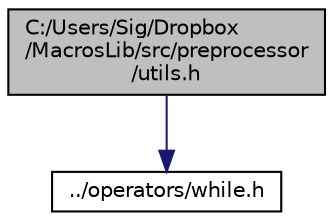 digraph "C:/Users/Sig/Dropbox/MacrosLib/src/preprocessor/utils.h"
{
 // LATEX_PDF_SIZE
  edge [fontname="Helvetica",fontsize="10",labelfontname="Helvetica",labelfontsize="10"];
  node [fontname="Helvetica",fontsize="10",shape=record];
  Node1 [label="C:/Users/Sig/Dropbox\l/MacrosLib/src/preprocessor\l/utils.h",height=0.2,width=0.4,color="black", fillcolor="grey75", style="filled", fontcolor="black",tooltip="Macroses for work with preprocessor. Crosslanguage."];
  Node1 -> Node2 [color="midnightblue",fontsize="10",style="solid",fontname="Helvetica"];
  Node2 [label="../operators/while.h",height=0.2,width=0.4,color="black", fillcolor="white", style="filled",URL="$while_8h_source.html",tooltip=" "];
}
